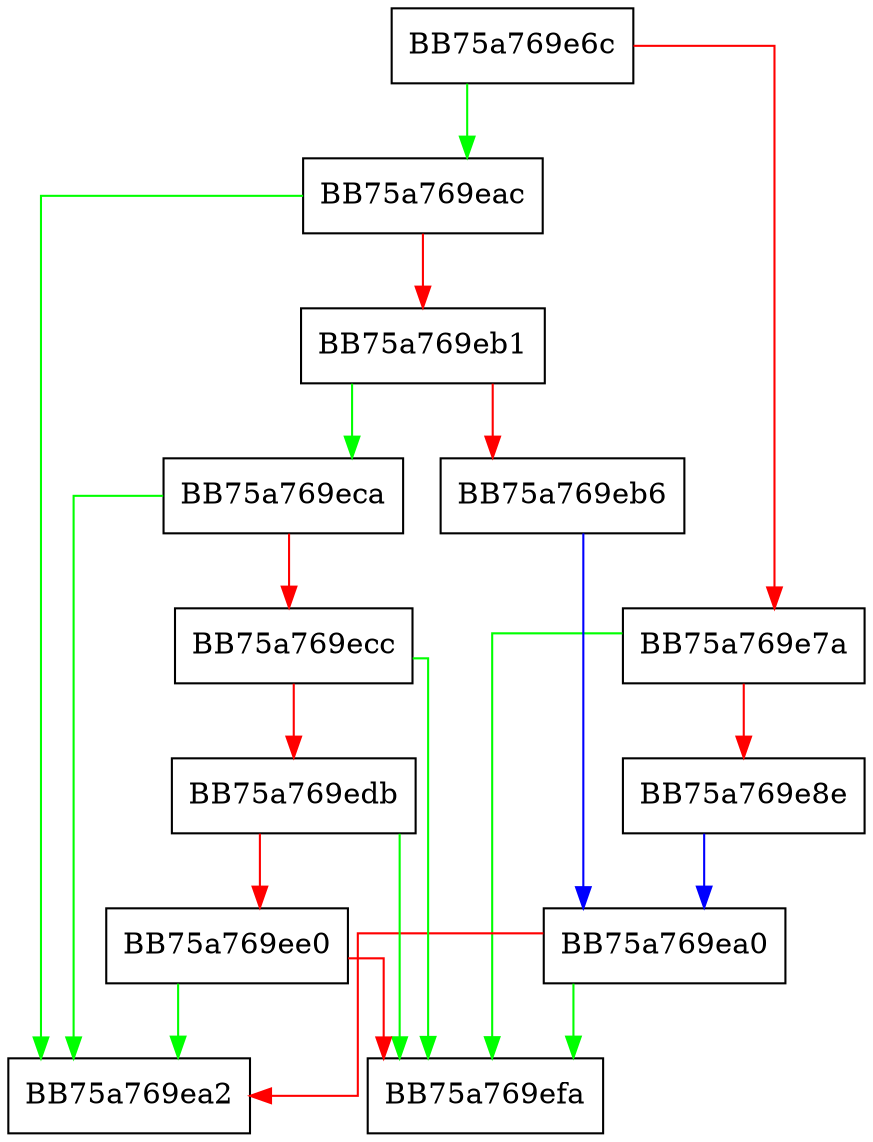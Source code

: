 digraph sqlite3MulInt64 {
  node [shape="box"];
  graph [splines=ortho];
  BB75a769e6c -> BB75a769eac [color="green"];
  BB75a769e6c -> BB75a769e7a [color="red"];
  BB75a769e7a -> BB75a769efa [color="green"];
  BB75a769e7a -> BB75a769e8e [color="red"];
  BB75a769e8e -> BB75a769ea0 [color="blue"];
  BB75a769ea0 -> BB75a769efa [color="green"];
  BB75a769ea0 -> BB75a769ea2 [color="red"];
  BB75a769eac -> BB75a769ea2 [color="green"];
  BB75a769eac -> BB75a769eb1 [color="red"];
  BB75a769eb1 -> BB75a769eca [color="green"];
  BB75a769eb1 -> BB75a769eb6 [color="red"];
  BB75a769eb6 -> BB75a769ea0 [color="blue"];
  BB75a769eca -> BB75a769ea2 [color="green"];
  BB75a769eca -> BB75a769ecc [color="red"];
  BB75a769ecc -> BB75a769efa [color="green"];
  BB75a769ecc -> BB75a769edb [color="red"];
  BB75a769edb -> BB75a769efa [color="green"];
  BB75a769edb -> BB75a769ee0 [color="red"];
  BB75a769ee0 -> BB75a769ea2 [color="green"];
  BB75a769ee0 -> BB75a769efa [color="red"];
}